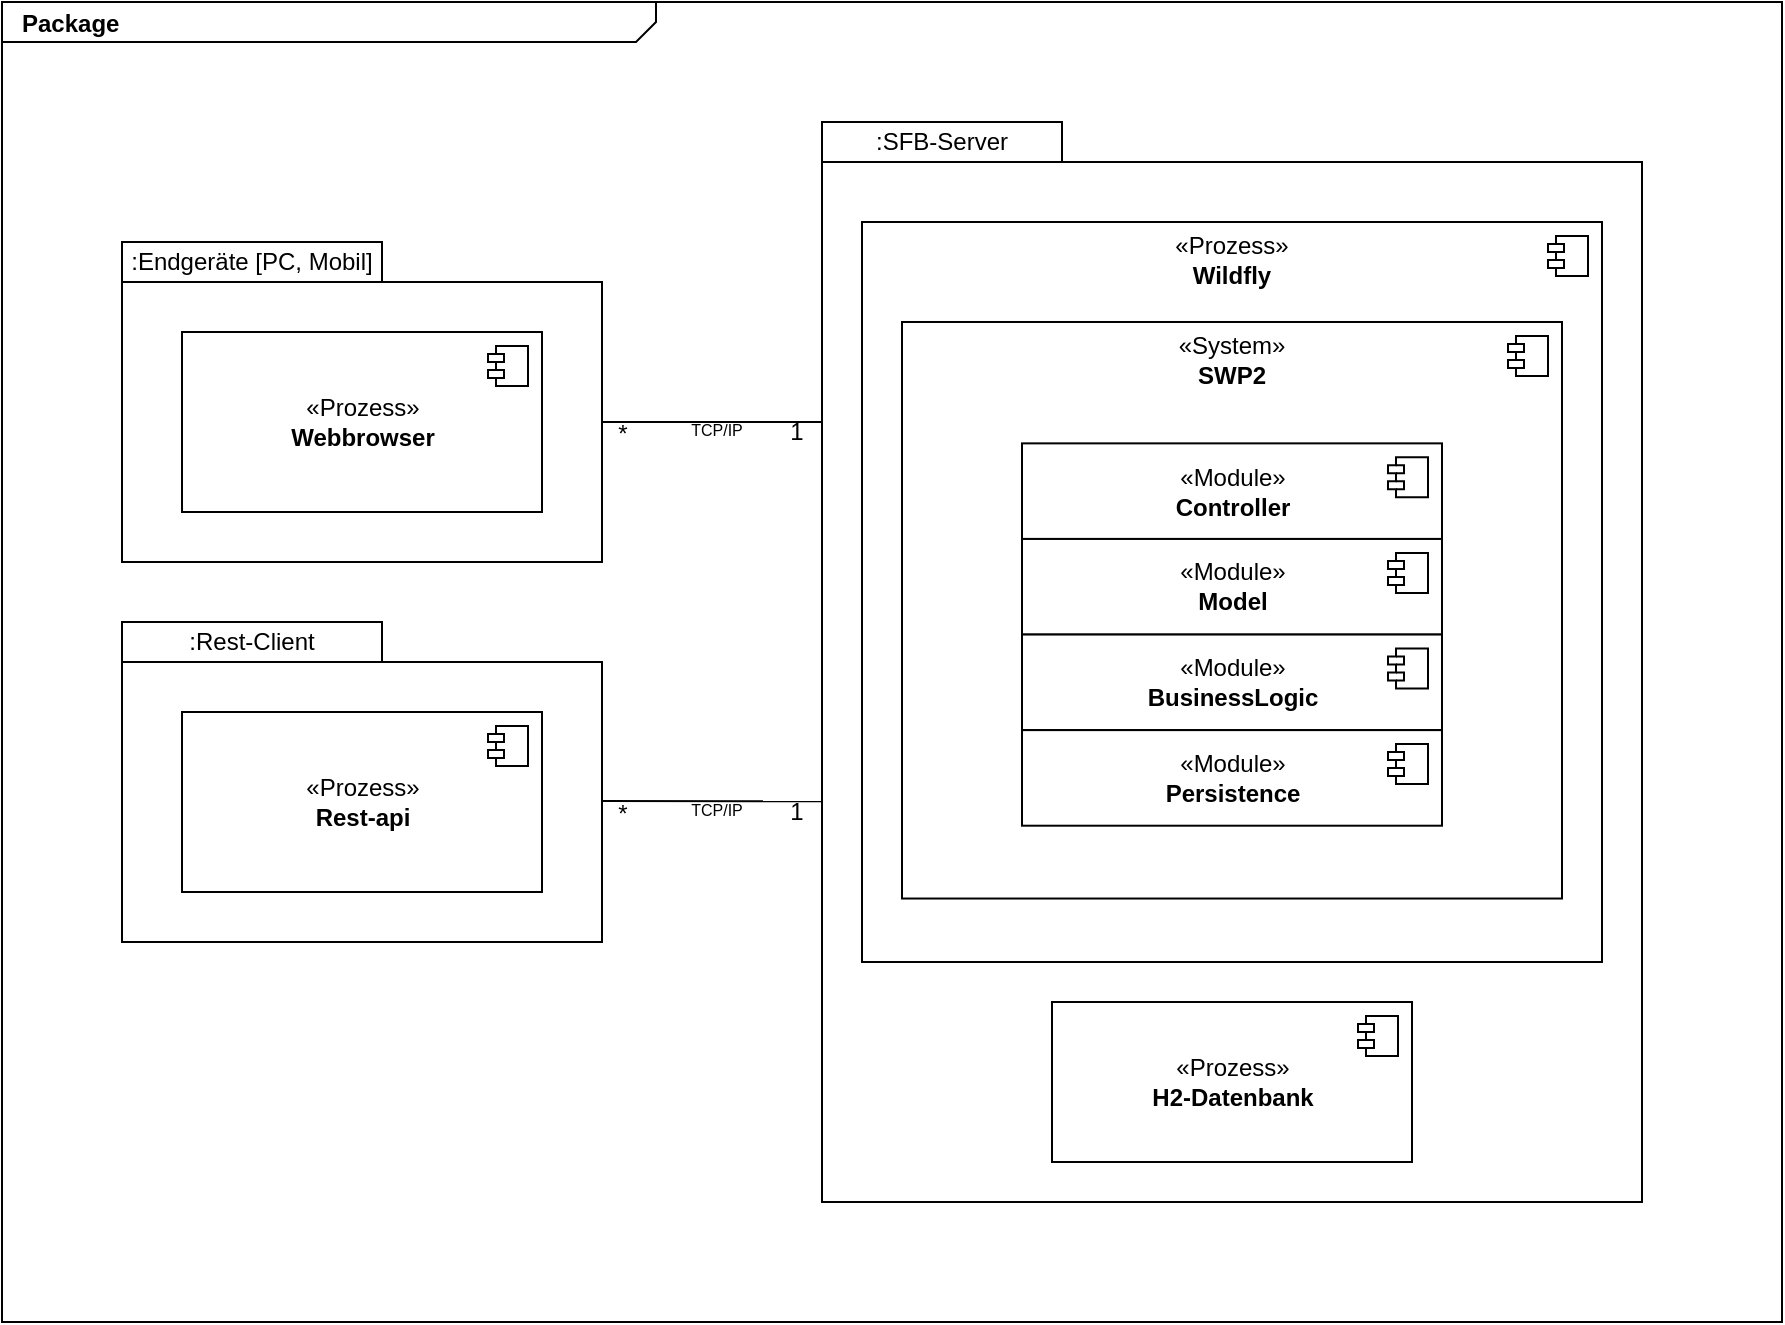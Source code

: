<mxfile version="12.4.3" type="device" pages="1"><diagram name="Page-1" id="929967ad-93f9-6ef4-fab6-5d389245f69c"><mxGraphModel dx="1185" dy="643" grid="1" gridSize="10" guides="1" tooltips="1" connect="1" arrows="1" fold="1" page="1" pageScale="1.5" pageWidth="1169" pageHeight="826" background="none" math="0" shadow="0"><root><mxCell id="0" style=";html=1;"/><mxCell id="1" style=";html=1;" parent="0"/><mxCell id="1672d66443f91eb5-1" value="&lt;p style=&quot;margin: 0px ; margin-top: 4px ; margin-left: 10px ; text-align: left&quot;&gt;&lt;b&gt;Package&lt;/b&gt;&lt;/p&gt;" style="html=1;strokeWidth=1;shape=mxgraph.sysml.package;html=1;overflow=fill;whiteSpace=wrap;fillColor=none;gradientColor=none;fontSize=12;align=center;labelX=327.64;" parent="1" vertex="1"><mxGeometry x="300" y="280" width="890" height="660" as="geometry"/></mxCell><mxCell id="9GDEIZ3eq3wYYfJEKzhZ-8" value="" style="html=1;fillColor=none;" parent="1" vertex="1"><mxGeometry x="360" y="420" width="240" height="140" as="geometry"/></mxCell><mxCell id="9GDEIZ3eq3wYYfJEKzhZ-9" value="«Prozess»&lt;br&gt;&lt;b&gt;Webbrowser&lt;/b&gt;" style="html=1;" parent="1" vertex="1"><mxGeometry x="390" y="445" width="180" height="90" as="geometry"/></mxCell><mxCell id="9GDEIZ3eq3wYYfJEKzhZ-10" value="" style="shape=component;jettyWidth=8;jettyHeight=4;" parent="9GDEIZ3eq3wYYfJEKzhZ-9" vertex="1"><mxGeometry x="1" width="20" height="20" relative="1" as="geometry"><mxPoint x="-27" y="7" as="offset"/></mxGeometry></mxCell><mxCell id="9GDEIZ3eq3wYYfJEKzhZ-13" value=":Endgeräte [PC, Mobil]" style="rounded=0;whiteSpace=wrap;html=1;fillColor=none;" parent="1" vertex="1"><mxGeometry x="360" y="400" width="130" height="20" as="geometry"/></mxCell><mxCell id="9GDEIZ3eq3wYYfJEKzhZ-17" value="" style="rounded=0;whiteSpace=wrap;html=1;fillColor=none;" parent="1" vertex="1"><mxGeometry x="710" y="360" width="410" height="520" as="geometry"/></mxCell><mxCell id="9GDEIZ3eq3wYYfJEKzhZ-20" value=":SFB-Server" style="rounded=0;whiteSpace=wrap;html=1;fillColor=none;" parent="1" vertex="1"><mxGeometry x="710" y="340" width="120" height="20" as="geometry"/></mxCell><mxCell id="9GDEIZ3eq3wYYfJEKzhZ-21" value="" style="html=1;fillColor=none;" parent="1" vertex="1"><mxGeometry x="730" y="390" width="370" height="370" as="geometry"/></mxCell><mxCell id="9GDEIZ3eq3wYYfJEKzhZ-22" value="" style="shape=component;jettyWidth=8;jettyHeight=4;" parent="9GDEIZ3eq3wYYfJEKzhZ-21" vertex="1"><mxGeometry x="1" width="20" height="20" relative="1" as="geometry"><mxPoint x="-27" y="7" as="offset"/></mxGeometry></mxCell><mxCell id="9GDEIZ3eq3wYYfJEKzhZ-24" value="&lt;span style=&quot;white-space: nowrap&quot;&gt;«Prozess»&lt;/span&gt;&lt;br style=&quot;white-space: nowrap&quot;&gt;&lt;b style=&quot;white-space: nowrap&quot;&gt;Wildfly&lt;/b&gt;" style="text;html=1;strokeColor=none;fillColor=none;align=center;verticalAlign=middle;whiteSpace=wrap;rounded=0;" parent="9GDEIZ3eq3wYYfJEKzhZ-21" vertex="1"><mxGeometry y="8.509" width="370" height="20.556" as="geometry"/></mxCell><mxCell id="9GDEIZ3eq3wYYfJEKzhZ-34" value="" style="html=1;labelBackgroundColor=none;fillColor=none;fontSize=8;" parent="9GDEIZ3eq3wYYfJEKzhZ-21" vertex="1"><mxGeometry x="20" y="49.996" width="330" height="288.268" as="geometry"/></mxCell><mxCell id="9GDEIZ3eq3wYYfJEKzhZ-35" value="" style="shape=component;jettyWidth=8;jettyHeight=4;" parent="9GDEIZ3eq3wYYfJEKzhZ-34" vertex="1"><mxGeometry x="1" width="20" height="20" relative="1" as="geometry"><mxPoint x="-27" y="7" as="offset"/></mxGeometry></mxCell><mxCell id="UVPkC-PYR94YYMl-_1T8-3" value="&lt;span style=&quot;white-space: nowrap&quot;&gt;«System»&lt;/span&gt;&lt;br style=&quot;white-space: nowrap&quot;&gt;&lt;b style=&quot;white-space: nowrap&quot;&gt;SWP2&lt;/b&gt;" style="text;html=1;strokeColor=none;fillColor=none;align=center;verticalAlign=middle;whiteSpace=wrap;rounded=0;" parent="9GDEIZ3eq3wYYfJEKzhZ-34" vertex="1"><mxGeometry y="7.791" width="330" height="23.373" as="geometry"/></mxCell><mxCell id="UVPkC-PYR94YYMl-_1T8-4" value="«Module»&lt;br&gt;&lt;b&gt;Controller&lt;/b&gt;" style="html=1;" parent="9GDEIZ3eq3wYYfJEKzhZ-34" vertex="1"><mxGeometry x="60" y="60.688" width="210" height="47.792" as="geometry"/></mxCell><mxCell id="UVPkC-PYR94YYMl-_1T8-5" value="" style="shape=component;jettyWidth=8;jettyHeight=4;" parent="UVPkC-PYR94YYMl-_1T8-4" vertex="1"><mxGeometry x="1" width="20" height="20" relative="1" as="geometry"><mxPoint x="-27" y="7" as="offset"/></mxGeometry></mxCell><mxCell id="UVPkC-PYR94YYMl-_1T8-18" value="«Module»&lt;br&gt;&lt;b&gt;Model&lt;/b&gt;" style="html=1;" parent="9GDEIZ3eq3wYYfJEKzhZ-34" vertex="1"><mxGeometry x="60" y="108.48" width="210" height="47.792" as="geometry"/></mxCell><mxCell id="UVPkC-PYR94YYMl-_1T8-19" value="" style="shape=component;jettyWidth=8;jettyHeight=4;" parent="UVPkC-PYR94YYMl-_1T8-18" vertex="1"><mxGeometry x="1" width="20" height="20" relative="1" as="geometry"><mxPoint x="-27" y="7" as="offset"/></mxGeometry></mxCell><mxCell id="UVPkC-PYR94YYMl-_1T8-25" value="«Module»&lt;br&gt;&lt;b&gt;BusinessLogic&lt;/b&gt;" style="html=1;" parent="9GDEIZ3eq3wYYfJEKzhZ-34" vertex="1"><mxGeometry x="60" y="156.272" width="210" height="47.792" as="geometry"/></mxCell><mxCell id="UVPkC-PYR94YYMl-_1T8-26" value="" style="shape=component;jettyWidth=8;jettyHeight=4;" parent="UVPkC-PYR94YYMl-_1T8-25" vertex="1"><mxGeometry x="1" width="20" height="20" relative="1" as="geometry"><mxPoint x="-27" y="7" as="offset"/></mxGeometry></mxCell><mxCell id="UVPkC-PYR94YYMl-_1T8-23" value="«Module»&lt;br&gt;&lt;b&gt;Persistence&lt;/b&gt;" style="html=1;" parent="9GDEIZ3eq3wYYfJEKzhZ-34" vertex="1"><mxGeometry x="60" y="204.063" width="210" height="47.792" as="geometry"/></mxCell><mxCell id="UVPkC-PYR94YYMl-_1T8-24" value="" style="shape=component;jettyWidth=8;jettyHeight=4;" parent="UVPkC-PYR94YYMl-_1T8-23" vertex="1"><mxGeometry x="1" width="20" height="20" relative="1" as="geometry"><mxPoint x="-27" y="7" as="offset"/></mxGeometry></mxCell><mxCell id="9GDEIZ3eq3wYYfJEKzhZ-28" value="" style="endArrow=none;html=1;entryX=0;entryY=0.25;entryDx=0;entryDy=0;" parent="1" source="9GDEIZ3eq3wYYfJEKzhZ-8" target="9GDEIZ3eq3wYYfJEKzhZ-17" edge="1"><mxGeometry width="50" height="50" relative="1" as="geometry"><mxPoint x="600" y="530" as="sourcePoint"/><mxPoint x="650" y="480" as="targetPoint"/></mxGeometry></mxCell><mxCell id="9GDEIZ3eq3wYYfJEKzhZ-31" value="*" style="text;html=1;align=center;verticalAlign=middle;resizable=0;points=[];;labelBackgroundColor=none;" parent="9GDEIZ3eq3wYYfJEKzhZ-28" vertex="1" connectable="0"><mxGeometry x="-0.816" y="1" relative="1" as="geometry"><mxPoint y="7" as="offset"/></mxGeometry></mxCell><mxCell id="9GDEIZ3eq3wYYfJEKzhZ-32" value="&lt;font style=&quot;font-size: 12px&quot;&gt;1&lt;/font&gt;" style="text;html=1;align=center;verticalAlign=middle;resizable=0;points=[];;labelBackgroundColor=none;fontSize=8;fontStyle=0" parent="9GDEIZ3eq3wYYfJEKzhZ-28" vertex="1" connectable="0"><mxGeometry x="0.768" y="-1" relative="1" as="geometry"><mxPoint y="4" as="offset"/></mxGeometry></mxCell><mxCell id="9GDEIZ3eq3wYYfJEKzhZ-33" value="TCP/IP" style="text;html=1;align=center;verticalAlign=middle;resizable=0;points=[];;labelBackgroundColor=none;fontSize=8;" parent="9GDEIZ3eq3wYYfJEKzhZ-28" vertex="1" connectable="0"><mxGeometry x="0.077" y="-1" relative="1" as="geometry"><mxPoint x="-2" y="3" as="offset"/></mxGeometry></mxCell><mxCell id="UVPkC-PYR94YYMl-_1T8-39" value="«Prozess»&lt;br&gt;&lt;b&gt;H2-Datenbank&lt;/b&gt;" style="html=1;" parent="1" vertex="1"><mxGeometry x="825" y="780" width="180" height="80" as="geometry"/></mxCell><mxCell id="UVPkC-PYR94YYMl-_1T8-40" value="" style="shape=component;jettyWidth=8;jettyHeight=4;" parent="UVPkC-PYR94YYMl-_1T8-39" vertex="1"><mxGeometry x="1" width="20" height="20" relative="1" as="geometry"><mxPoint x="-27" y="7" as="offset"/></mxGeometry></mxCell><mxCell id="NQG_rYta3K_GL0Ofelgd-1" value="" style="html=1;fillColor=none;" parent="1" vertex="1"><mxGeometry x="360" y="610" width="240" height="140" as="geometry"/></mxCell><mxCell id="NQG_rYta3K_GL0Ofelgd-2" value="«Prozess»&lt;br&gt;&lt;b&gt;Rest-api&lt;/b&gt;" style="html=1;" parent="1" vertex="1"><mxGeometry x="390" y="635" width="180" height="90" as="geometry"/></mxCell><mxCell id="NQG_rYta3K_GL0Ofelgd-3" value="" style="shape=component;jettyWidth=8;jettyHeight=4;" parent="NQG_rYta3K_GL0Ofelgd-2" vertex="1"><mxGeometry x="1" width="20" height="20" relative="1" as="geometry"><mxPoint x="-27" y="7" as="offset"/></mxGeometry></mxCell><mxCell id="NQG_rYta3K_GL0Ofelgd-4" value=":Rest-Client" style="rounded=0;whiteSpace=wrap;html=1;fillColor=none;" parent="1" vertex="1"><mxGeometry x="360" y="590" width="130" height="20" as="geometry"/></mxCell><mxCell id="NQG_rYta3K_GL0Ofelgd-9" value="" style="endArrow=none;html=1;entryX=0;entryY=0.283;entryDx=0;entryDy=0;entryPerimeter=0;" parent="1" edge="1"><mxGeometry width="50" height="50" relative="1" as="geometry"><mxPoint x="600" y="679.504" as="sourcePoint"/><mxPoint x="710" y="679.59" as="targetPoint"/></mxGeometry></mxCell><mxCell id="NQG_rYta3K_GL0Ofelgd-10" value="*" style="text;html=1;align=center;verticalAlign=middle;resizable=0;points=[];;labelBackgroundColor=none;" parent="NQG_rYta3K_GL0Ofelgd-9" vertex="1" connectable="0"><mxGeometry x="-0.816" y="1" relative="1" as="geometry"><mxPoint y="7" as="offset"/></mxGeometry></mxCell><mxCell id="NQG_rYta3K_GL0Ofelgd-11" value="&lt;font style=&quot;font-size: 12px&quot;&gt;1&lt;/font&gt;" style="text;html=1;align=center;verticalAlign=middle;resizable=0;points=[];;labelBackgroundColor=none;fontSize=8;fontStyle=0" parent="NQG_rYta3K_GL0Ofelgd-9" vertex="1" connectable="0"><mxGeometry x="0.768" y="-1" relative="1" as="geometry"><mxPoint y="4" as="offset"/></mxGeometry></mxCell><mxCell id="NQG_rYta3K_GL0Ofelgd-12" value="TCP/IP" style="text;html=1;align=center;verticalAlign=middle;resizable=0;points=[];;labelBackgroundColor=none;fontSize=8;" parent="NQG_rYta3K_GL0Ofelgd-9" vertex="1" connectable="0"><mxGeometry x="0.077" y="-1" relative="1" as="geometry"><mxPoint x="-2" y="3" as="offset"/></mxGeometry></mxCell></root></mxGraphModel></diagram></mxfile>